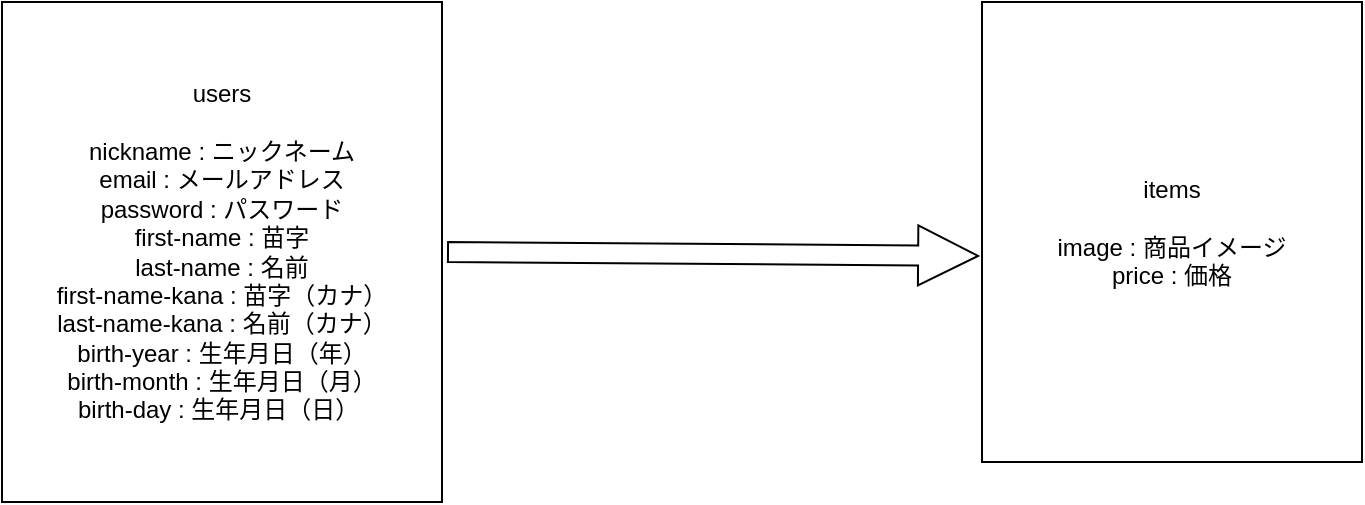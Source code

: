 <mxfile version="13.6.5">
    <diagram id="rELO_ynSzaifTVoMeoe0" name="ページ1">
        <mxGraphModel dx="706" dy="464" grid="1" gridSize="10" guides="1" tooltips="1" connect="1" arrows="1" fold="1" page="1" pageScale="1" pageWidth="827" pageHeight="1169" math="0" shadow="0">
            <root>
                <mxCell id="0"/>
                <mxCell id="1" parent="0"/>
                <mxCell id="8" value="" style="edgeStyle=orthogonalEdgeStyle;shape=arrow;rounded=0;orthogonalLoop=1;jettySize=auto;html=1;entryX=-0.026;entryY=0.552;entryDx=0;entryDy=0;entryPerimeter=0;" parent="1" edge="1">
                    <mxGeometry relative="1" as="geometry">
                        <mxPoint x="243" y="155" as="sourcePoint"/>
                        <mxPoint x="508.06" y="156.96" as="targetPoint"/>
                    </mxGeometry>
                </mxCell>
                <mxCell id="2" value="users&lt;br&gt;&lt;br&gt;nickname : ニックネーム&lt;br&gt;email : メールアドレス&lt;br&gt;password : パスワード&lt;br&gt;first-name : 苗字&lt;br&gt;last-name : 名前&lt;br&gt;first-name-kana : 苗字（カナ）&lt;br&gt;last-name-kana : 名前（カナ）&lt;br&gt;birth-year : 生年月日（年）&lt;br&gt;birth-month : 生年月日（月）&lt;br&gt;birth-day : 生年月日（日）&amp;nbsp;" style="whiteSpace=wrap;html=1;" parent="1" vertex="1">
                    <mxGeometry x="20" y="30" width="220" height="250" as="geometry"/>
                </mxCell>
                <mxCell id="3" value="items&lt;br&gt;&lt;br&gt;image : 商品イメージ&lt;br&gt;price : 価格" style="whiteSpace=wrap;html=1;" parent="1" vertex="1">
                    <mxGeometry x="510" y="30" width="190" height="230" as="geometry"/>
                </mxCell>
            </root>
        </mxGraphModel>
    </diagram>
</mxfile>